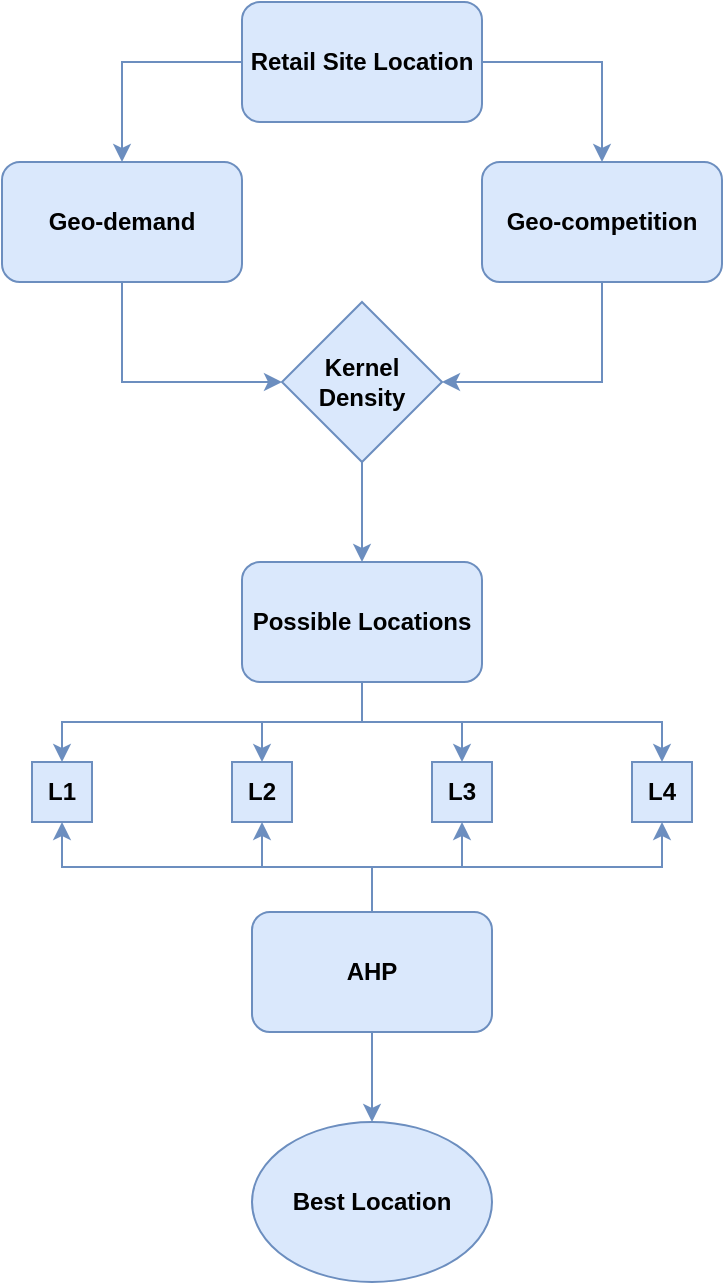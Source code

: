 <mxfile>
    <diagram name="Page-1" id="-IGkToAGBUo3LZPsKD9X">
        <mxGraphModel dx="561" dy="445" grid="1" gridSize="10" guides="1" tooltips="1" connect="1" arrows="1" fold="1" page="1" pageScale="1" pageWidth="827" pageHeight="1169" math="0" shadow="0">
            <root>
                <mxCell id="0"/>
                <mxCell id="1" parent="0"/>
                <mxCell id="b4Jdqjot7AkIIK2aGSFn-4" style="edgeStyle=orthogonalEdgeStyle;rounded=0;orthogonalLoop=1;jettySize=auto;html=1;entryX=0.5;entryY=0;entryDx=0;entryDy=0;exitX=0;exitY=0.5;exitDx=0;exitDy=0;fontStyle=1;fillColor=#dae8fc;strokeColor=#6c8ebf;" parent="1" source="b4Jdqjot7AkIIK2aGSFn-1" target="b4Jdqjot7AkIIK2aGSFn-2" edge="1">
                    <mxGeometry relative="1" as="geometry"/>
                </mxCell>
                <mxCell id="b4Jdqjot7AkIIK2aGSFn-5" style="edgeStyle=orthogonalEdgeStyle;rounded=0;orthogonalLoop=1;jettySize=auto;html=1;exitX=1;exitY=0.5;exitDx=0;exitDy=0;entryX=0.5;entryY=0;entryDx=0;entryDy=0;fontStyle=1;fillColor=#dae8fc;strokeColor=#6c8ebf;" parent="1" source="b4Jdqjot7AkIIK2aGSFn-1" target="b4Jdqjot7AkIIK2aGSFn-3" edge="1">
                    <mxGeometry relative="1" as="geometry"/>
                </mxCell>
                <mxCell id="b4Jdqjot7AkIIK2aGSFn-1" value="Retail Site Location" style="rounded=1;whiteSpace=wrap;html=1;fontStyle=1;fillColor=#dae8fc;strokeColor=#6c8ebf;fontColor=#000000;" parent="1" vertex="1">
                    <mxGeometry x="310" y="130" width="120" height="60" as="geometry"/>
                </mxCell>
                <mxCell id="b4Jdqjot7AkIIK2aGSFn-9" style="edgeStyle=orthogonalEdgeStyle;rounded=0;orthogonalLoop=1;jettySize=auto;html=1;entryX=0;entryY=0.5;entryDx=0;entryDy=0;exitX=0.5;exitY=1;exitDx=0;exitDy=0;fontStyle=1;fillColor=#dae8fc;strokeColor=#6c8ebf;" parent="1" source="b4Jdqjot7AkIIK2aGSFn-2" target="b4Jdqjot7AkIIK2aGSFn-6" edge="1">
                    <mxGeometry relative="1" as="geometry"/>
                </mxCell>
                <mxCell id="b4Jdqjot7AkIIK2aGSFn-2" value="Geo-demand" style="rounded=1;whiteSpace=wrap;html=1;fontStyle=1;fillColor=#dae8fc;strokeColor=#6c8ebf;fontColor=#000000;" parent="1" vertex="1">
                    <mxGeometry x="190" y="210" width="120" height="60" as="geometry"/>
                </mxCell>
                <mxCell id="b4Jdqjot7AkIIK2aGSFn-10" style="edgeStyle=orthogonalEdgeStyle;rounded=0;orthogonalLoop=1;jettySize=auto;html=1;entryX=1;entryY=0.5;entryDx=0;entryDy=0;exitX=0.5;exitY=1;exitDx=0;exitDy=0;fontStyle=1;fillColor=#dae8fc;strokeColor=#6c8ebf;" parent="1" source="b4Jdqjot7AkIIK2aGSFn-3" target="b4Jdqjot7AkIIK2aGSFn-6" edge="1">
                    <mxGeometry relative="1" as="geometry"/>
                </mxCell>
                <mxCell id="b4Jdqjot7AkIIK2aGSFn-3" value="Geo-competition" style="rounded=1;whiteSpace=wrap;html=1;fontStyle=1;fillColor=#dae8fc;strokeColor=#6c8ebf;fontColor=#000000;" parent="1" vertex="1">
                    <mxGeometry x="430" y="210" width="120" height="60" as="geometry"/>
                </mxCell>
                <mxCell id="b4Jdqjot7AkIIK2aGSFn-12" style="edgeStyle=orthogonalEdgeStyle;rounded=0;orthogonalLoop=1;jettySize=auto;html=1;entryX=0.5;entryY=0;entryDx=0;entryDy=0;fontStyle=1;fillColor=#dae8fc;strokeColor=#6c8ebf;" parent="1" source="b4Jdqjot7AkIIK2aGSFn-6" target="b4Jdqjot7AkIIK2aGSFn-11" edge="1">
                    <mxGeometry relative="1" as="geometry"/>
                </mxCell>
                <mxCell id="b4Jdqjot7AkIIK2aGSFn-6" value="Kernel Density" style="rhombus;whiteSpace=wrap;html=1;fontStyle=1;fillColor=#dae8fc;strokeColor=#6c8ebf;fontColor=#000000;" parent="1" vertex="1">
                    <mxGeometry x="330" y="280" width="80" height="80" as="geometry"/>
                </mxCell>
                <mxCell id="b4Jdqjot7AkIIK2aGSFn-17" style="edgeStyle=orthogonalEdgeStyle;rounded=0;orthogonalLoop=1;jettySize=auto;html=1;entryX=0.5;entryY=0;entryDx=0;entryDy=0;exitX=0.5;exitY=1;exitDx=0;exitDy=0;fontStyle=1;fillColor=#dae8fc;strokeColor=#6c8ebf;" parent="1" source="b4Jdqjot7AkIIK2aGSFn-11" target="b4Jdqjot7AkIIK2aGSFn-13" edge="1">
                    <mxGeometry relative="1" as="geometry"/>
                </mxCell>
                <mxCell id="b4Jdqjot7AkIIK2aGSFn-18" style="edgeStyle=orthogonalEdgeStyle;rounded=0;orthogonalLoop=1;jettySize=auto;html=1;entryX=0.5;entryY=0;entryDx=0;entryDy=0;fontStyle=1;fillColor=#dae8fc;strokeColor=#6c8ebf;" parent="1" source="b4Jdqjot7AkIIK2aGSFn-11" target="b4Jdqjot7AkIIK2aGSFn-14" edge="1">
                    <mxGeometry relative="1" as="geometry"/>
                </mxCell>
                <mxCell id="b4Jdqjot7AkIIK2aGSFn-19" style="edgeStyle=orthogonalEdgeStyle;rounded=0;orthogonalLoop=1;jettySize=auto;html=1;fontStyle=1;fillColor=#dae8fc;strokeColor=#6c8ebf;" parent="1" source="b4Jdqjot7AkIIK2aGSFn-11" target="b4Jdqjot7AkIIK2aGSFn-15" edge="1">
                    <mxGeometry relative="1" as="geometry"/>
                </mxCell>
                <mxCell id="b4Jdqjot7AkIIK2aGSFn-20" style="edgeStyle=orthogonalEdgeStyle;rounded=0;orthogonalLoop=1;jettySize=auto;html=1;entryX=0.5;entryY=0;entryDx=0;entryDy=0;exitX=0.5;exitY=1;exitDx=0;exitDy=0;fontStyle=1;fillColor=#dae8fc;strokeColor=#6c8ebf;" parent="1" source="b4Jdqjot7AkIIK2aGSFn-11" target="b4Jdqjot7AkIIK2aGSFn-16" edge="1">
                    <mxGeometry relative="1" as="geometry"/>
                </mxCell>
                <mxCell id="b4Jdqjot7AkIIK2aGSFn-11" value="Possible Locations" style="rounded=1;whiteSpace=wrap;html=1;fontStyle=1;fillColor=#dae8fc;strokeColor=#6c8ebf;fontColor=#000000;" parent="1" vertex="1">
                    <mxGeometry x="310" y="410" width="120" height="60" as="geometry"/>
                </mxCell>
                <mxCell id="b4Jdqjot7AkIIK2aGSFn-13" value="L1" style="text;html=1;strokeColor=#6c8ebf;fillColor=#dae8fc;align=center;verticalAlign=middle;whiteSpace=wrap;rounded=0;fontStyle=1;fontColor=#000000;" parent="1" vertex="1">
                    <mxGeometry x="205" y="510" width="30" height="30" as="geometry"/>
                </mxCell>
                <mxCell id="b4Jdqjot7AkIIK2aGSFn-14" value="L2" style="text;html=1;strokeColor=#6c8ebf;fillColor=#dae8fc;align=center;verticalAlign=middle;whiteSpace=wrap;rounded=0;fontStyle=1;fontColor=#000000;" parent="1" vertex="1">
                    <mxGeometry x="305" y="510" width="30" height="30" as="geometry"/>
                </mxCell>
                <mxCell id="b4Jdqjot7AkIIK2aGSFn-15" value="L3" style="text;html=1;strokeColor=#6c8ebf;fillColor=#dae8fc;align=center;verticalAlign=middle;whiteSpace=wrap;rounded=0;fontStyle=1;fontColor=#000000;" parent="1" vertex="1">
                    <mxGeometry x="405" y="510" width="30" height="30" as="geometry"/>
                </mxCell>
                <mxCell id="b4Jdqjot7AkIIK2aGSFn-16" value="L4" style="text;html=1;strokeColor=#6c8ebf;fillColor=#dae8fc;align=center;verticalAlign=middle;whiteSpace=wrap;rounded=0;fontStyle=1;fontColor=#000000;" parent="1" vertex="1">
                    <mxGeometry x="505" y="510" width="30" height="30" as="geometry"/>
                </mxCell>
                <mxCell id="b4Jdqjot7AkIIK2aGSFn-22" style="edgeStyle=orthogonalEdgeStyle;rounded=0;orthogonalLoop=1;jettySize=auto;html=1;entryX=0.5;entryY=1;entryDx=0;entryDy=0;fontStyle=1;fillColor=#dae8fc;strokeColor=#6c8ebf;" parent="1" source="b4Jdqjot7AkIIK2aGSFn-21" target="b4Jdqjot7AkIIK2aGSFn-14" edge="1">
                    <mxGeometry relative="1" as="geometry"/>
                </mxCell>
                <mxCell id="b4Jdqjot7AkIIK2aGSFn-23" style="edgeStyle=orthogonalEdgeStyle;rounded=0;orthogonalLoop=1;jettySize=auto;html=1;entryX=0.5;entryY=1;entryDx=0;entryDy=0;fontStyle=1;fillColor=#dae8fc;strokeColor=#6c8ebf;" parent="1" source="b4Jdqjot7AkIIK2aGSFn-21" target="b4Jdqjot7AkIIK2aGSFn-15" edge="1">
                    <mxGeometry relative="1" as="geometry"/>
                </mxCell>
                <mxCell id="b4Jdqjot7AkIIK2aGSFn-24" style="edgeStyle=orthogonalEdgeStyle;rounded=0;orthogonalLoop=1;jettySize=auto;html=1;entryX=0.5;entryY=1;entryDx=0;entryDy=0;exitX=0.5;exitY=0;exitDx=0;exitDy=0;fontStyle=1;fillColor=#dae8fc;strokeColor=#6c8ebf;" parent="1" source="b4Jdqjot7AkIIK2aGSFn-21" target="b4Jdqjot7AkIIK2aGSFn-16" edge="1">
                    <mxGeometry relative="1" as="geometry"/>
                </mxCell>
                <mxCell id="b4Jdqjot7AkIIK2aGSFn-25" style="edgeStyle=orthogonalEdgeStyle;rounded=0;orthogonalLoop=1;jettySize=auto;html=1;entryX=0.5;entryY=1;entryDx=0;entryDy=0;exitX=0.5;exitY=0;exitDx=0;exitDy=0;fontStyle=1;fillColor=#dae8fc;strokeColor=#6c8ebf;" parent="1" source="b4Jdqjot7AkIIK2aGSFn-21" target="b4Jdqjot7AkIIK2aGSFn-13" edge="1">
                    <mxGeometry relative="1" as="geometry"/>
                </mxCell>
                <mxCell id="b4Jdqjot7AkIIK2aGSFn-27" style="edgeStyle=orthogonalEdgeStyle;rounded=0;orthogonalLoop=1;jettySize=auto;html=1;entryX=0.5;entryY=0;entryDx=0;entryDy=0;fontStyle=1;fillColor=#dae8fc;strokeColor=#6c8ebf;" parent="1" source="b4Jdqjot7AkIIK2aGSFn-21" target="b4Jdqjot7AkIIK2aGSFn-26" edge="1">
                    <mxGeometry relative="1" as="geometry"/>
                </mxCell>
                <mxCell id="b4Jdqjot7AkIIK2aGSFn-21" value="AHP" style="rounded=1;whiteSpace=wrap;html=1;fontStyle=1;fillColor=#dae8fc;strokeColor=#6c8ebf;fontColor=#000000;" parent="1" vertex="1">
                    <mxGeometry x="315" y="585" width="120" height="60" as="geometry"/>
                </mxCell>
                <mxCell id="b4Jdqjot7AkIIK2aGSFn-26" value="Best Location" style="ellipse;whiteSpace=wrap;html=1;fontStyle=1;fillColor=#dae8fc;strokeColor=#6c8ebf;fontColor=#000000;" parent="1" vertex="1">
                    <mxGeometry x="315" y="690" width="120" height="80" as="geometry"/>
                </mxCell>
            </root>
        </mxGraphModel>
    </diagram>
</mxfile>
